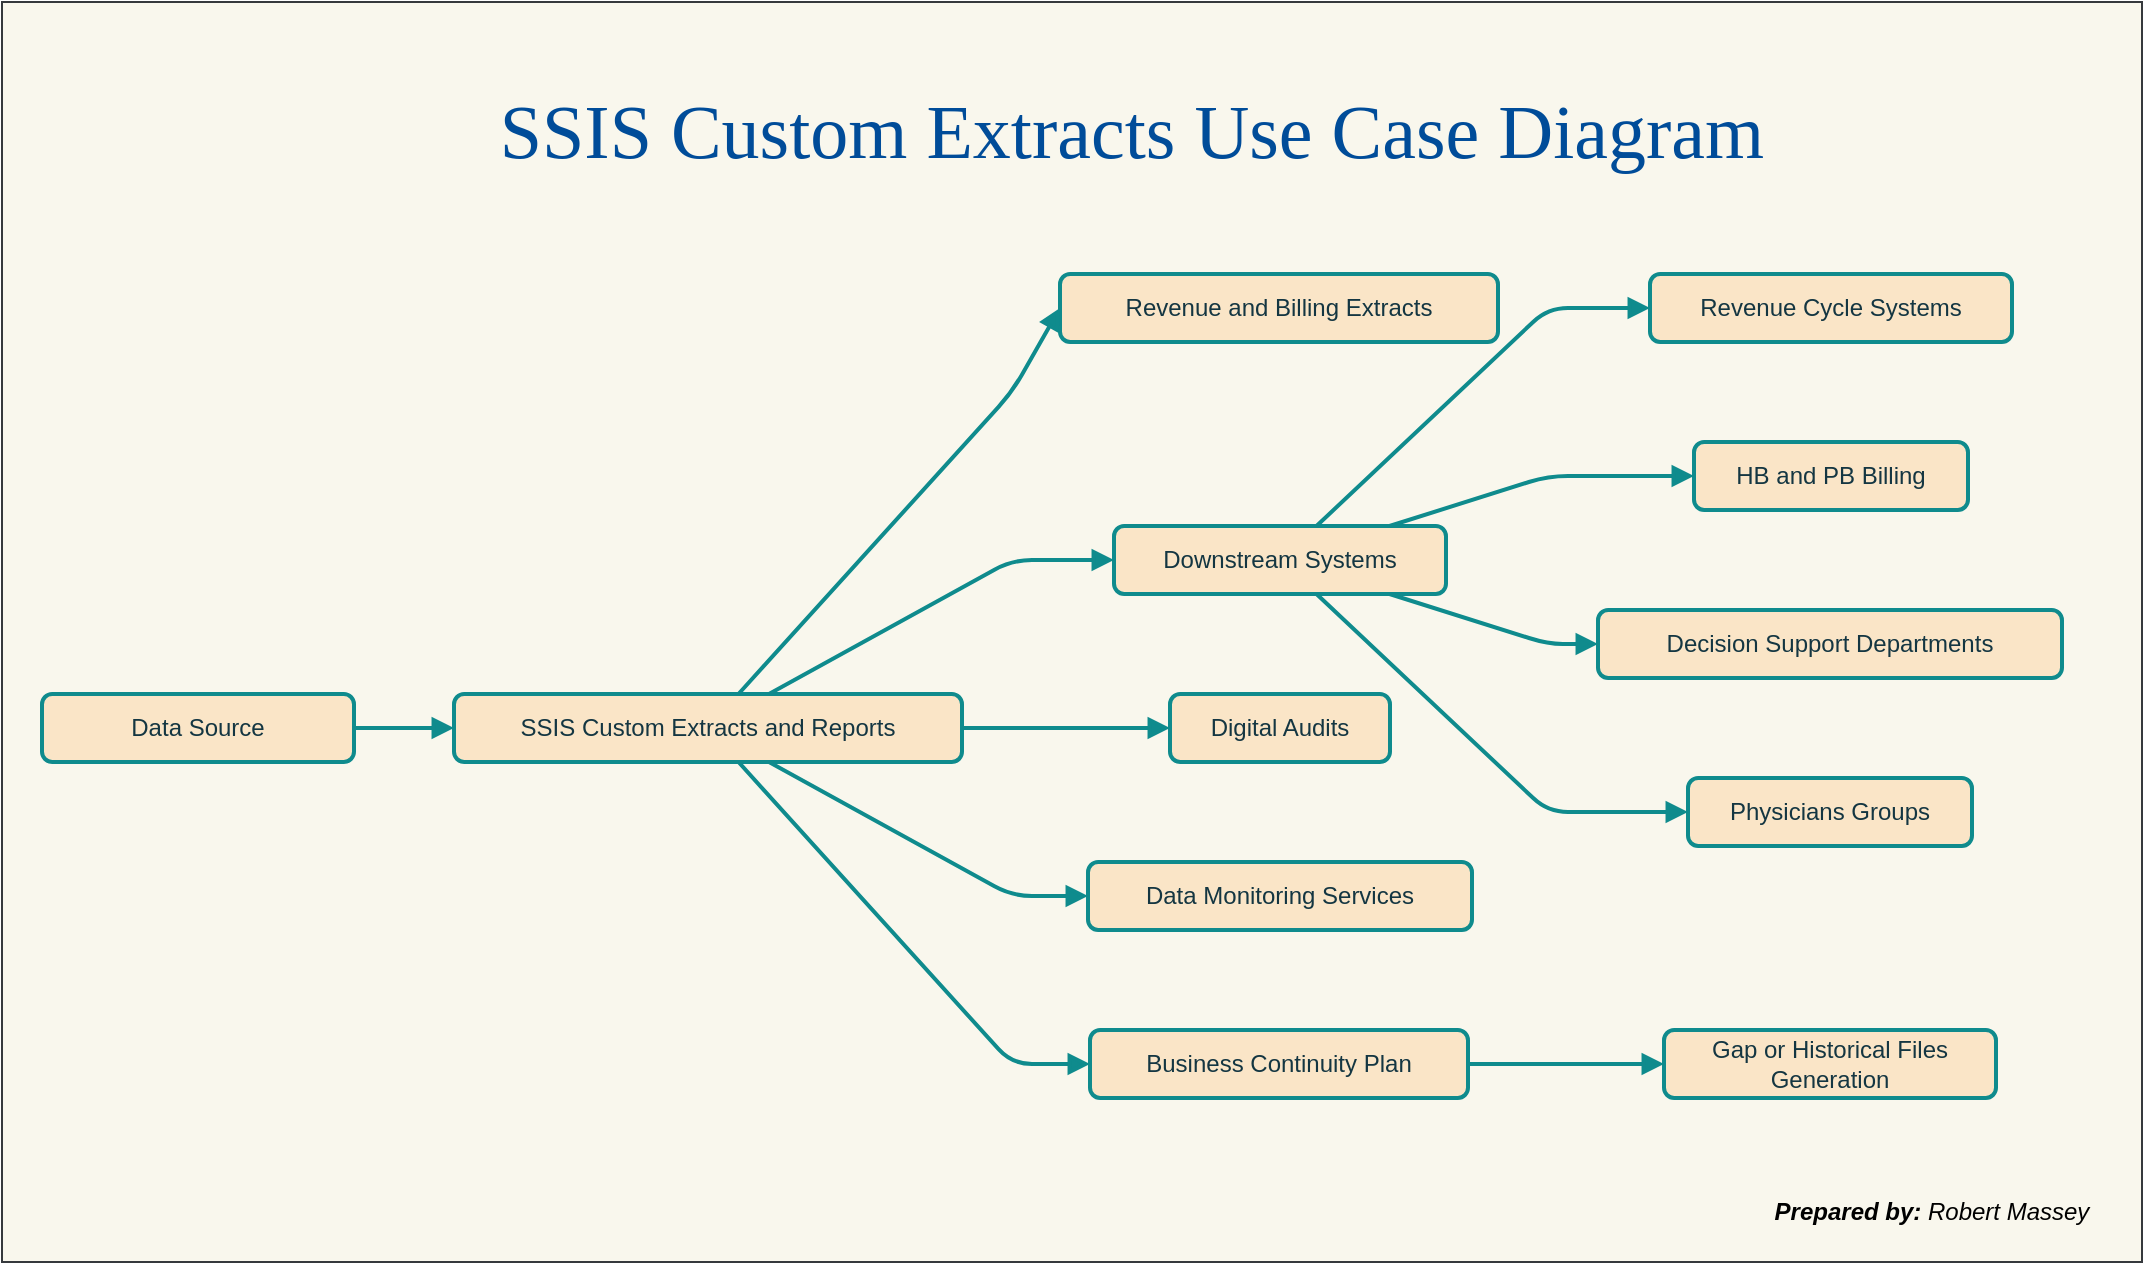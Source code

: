 <mxfile version="26.2.2" pages="4">
  <diagram id="rmM_7-kCvW58eeeLvDuW" name="SSIS Custom Extracts Use Case Diagram">
    <mxGraphModel dx="1702" dy="994" grid="1" gridSize="10" guides="1" tooltips="1" connect="1" arrows="1" fold="1" page="1" pageScale="1" pageWidth="850" pageHeight="1100" math="0" shadow="0">
      <root>
        <mxCell id="0" />
        <mxCell id="1" parent="0" />
        <mxCell id="fGAYwqFws-FobUnu2mwF-1" value="" style="rounded=0;whiteSpace=wrap;html=1;fillColor=#f9f7ed;strokeColor=#36393d;" parent="1" vertex="1">
          <mxGeometry width="1070" height="630" as="geometry" />
        </mxCell>
        <mxCell id="0FZPl7Sn2_lLAExJlZPu-1" value="Data Source" style="whiteSpace=wrap;strokeWidth=2;rounded=1;strokeColor=#0F8B8D;align=center;verticalAlign=middle;fontFamily=Helvetica;fontSize=12;fontColor=#143642;labelBackgroundColor=none;fillColor=#FAE5C7;" parent="1" vertex="1">
          <mxGeometry x="20" y="346" width="156" height="34" as="geometry" />
        </mxCell>
        <mxCell id="0FZPl7Sn2_lLAExJlZPu-2" value="SSIS Custom Extracts and Reports" style="whiteSpace=wrap;strokeWidth=2;rounded=1;strokeColor=#0F8B8D;align=center;verticalAlign=middle;fontFamily=Helvetica;fontSize=12;fontColor=#143642;labelBackgroundColor=none;fillColor=#FAE5C7;" parent="1" vertex="1">
          <mxGeometry x="226" y="346" width="254" height="34" as="geometry" />
        </mxCell>
        <mxCell id="0FZPl7Sn2_lLAExJlZPu-3" value="Revenue and Billing Extracts" style="whiteSpace=wrap;strokeWidth=2;rounded=1;strokeColor=#0F8B8D;align=center;verticalAlign=middle;fontFamily=Helvetica;fontSize=12;fontColor=#143642;labelBackgroundColor=none;fillColor=#FAE5C7;" parent="1" vertex="1">
          <mxGeometry x="529" y="136" width="219" height="34" as="geometry" />
        </mxCell>
        <mxCell id="0FZPl7Sn2_lLAExJlZPu-4" value="Downstream Systems" style="whiteSpace=wrap;strokeWidth=2;rounded=1;strokeColor=#0F8B8D;align=center;verticalAlign=middle;fontFamily=Helvetica;fontSize=12;fontColor=#143642;labelBackgroundColor=none;fillColor=#FAE5C7;" parent="1" vertex="1">
          <mxGeometry x="556" y="262" width="166" height="34" as="geometry" />
        </mxCell>
        <mxCell id="0FZPl7Sn2_lLAExJlZPu-5" value="Digital Audits" style="whiteSpace=wrap;strokeWidth=2;rounded=1;strokeColor=#0F8B8D;align=center;verticalAlign=middle;fontFamily=Helvetica;fontSize=12;fontColor=#143642;labelBackgroundColor=none;fillColor=#FAE5C7;" parent="1" vertex="1">
          <mxGeometry x="584" y="346" width="110" height="34" as="geometry" />
        </mxCell>
        <mxCell id="0FZPl7Sn2_lLAExJlZPu-6" value="Data Monitoring Services" style="whiteSpace=wrap;strokeWidth=2;rounded=1;strokeColor=#0F8B8D;align=center;verticalAlign=middle;fontFamily=Helvetica;fontSize=12;fontColor=#143642;labelBackgroundColor=none;fillColor=#FAE5C7;" parent="1" vertex="1">
          <mxGeometry x="543" y="430" width="192" height="34" as="geometry" />
        </mxCell>
        <mxCell id="0FZPl7Sn2_lLAExJlZPu-7" value="Revenue Cycle Systems" style="whiteSpace=wrap;strokeWidth=2;rounded=1;strokeColor=#0F8B8D;align=center;verticalAlign=middle;fontFamily=Helvetica;fontSize=12;fontColor=#143642;labelBackgroundColor=none;fillColor=#FAE5C7;" parent="1" vertex="1">
          <mxGeometry x="824" y="136" width="181" height="34" as="geometry" />
        </mxCell>
        <mxCell id="0FZPl7Sn2_lLAExJlZPu-8" value="HB and PB Billing" style="whiteSpace=wrap;strokeWidth=2;rounded=1;strokeColor=#0F8B8D;align=center;verticalAlign=middle;fontFamily=Helvetica;fontSize=12;fontColor=#143642;labelBackgroundColor=none;fillColor=#FAE5C7;" parent="1" vertex="1">
          <mxGeometry x="846" y="220" width="137" height="34" as="geometry" />
        </mxCell>
        <mxCell id="0FZPl7Sn2_lLAExJlZPu-9" value="Decision Support Departments" style="whiteSpace=wrap;strokeWidth=2;rounded=1;strokeColor=#0F8B8D;align=center;verticalAlign=middle;fontFamily=Helvetica;fontSize=12;fontColor=#143642;labelBackgroundColor=none;fillColor=#FAE5C7;" parent="1" vertex="1">
          <mxGeometry x="798" y="304" width="232" height="34" as="geometry" />
        </mxCell>
        <mxCell id="0FZPl7Sn2_lLAExJlZPu-10" value="Physicians Groups" style="whiteSpace=wrap;strokeWidth=2;rounded=1;strokeColor=#0F8B8D;align=center;verticalAlign=middle;fontFamily=Helvetica;fontSize=12;fontColor=#143642;labelBackgroundColor=none;fillColor=#FAE5C7;" parent="1" vertex="1">
          <mxGeometry x="843" y="388" width="142" height="34" as="geometry" />
        </mxCell>
        <mxCell id="0FZPl7Sn2_lLAExJlZPu-11" value="Business Continuity Plan" style="whiteSpace=wrap;strokeWidth=2;rounded=1;strokeColor=#0F8B8D;align=center;verticalAlign=middle;fontFamily=Helvetica;fontSize=12;fontColor=#143642;labelBackgroundColor=none;fillColor=#FAE5C7;" parent="1" vertex="1">
          <mxGeometry x="544" y="514" width="189" height="34" as="geometry" />
        </mxCell>
        <mxCell id="0FZPl7Sn2_lLAExJlZPu-12" value="Gap or Historical Files Generation" style="whiteSpace=wrap;strokeWidth=2;rounded=1;strokeColor=#0F8B8D;align=center;verticalAlign=middle;fontFamily=Helvetica;fontSize=12;fontColor=#143642;labelBackgroundColor=none;fillColor=#FAE5C7;" parent="1" vertex="1">
          <mxGeometry x="831" y="514" width="166" height="34" as="geometry" />
        </mxCell>
        <mxCell id="0FZPl7Sn2_lLAExJlZPu-13" value="" style="startArrow=none;endArrow=block;exitX=1;exitY=0.5;entryX=0;entryY=0.5;rounded=1;strokeColor=#0F8B8D;strokeWidth=2;align=center;verticalAlign=middle;fontFamily=Helvetica;fontSize=12;fontColor=#143642;labelBackgroundColor=none;fillColor=#FAE5C7;" parent="1" source="0FZPl7Sn2_lLAExJlZPu-1" target="0FZPl7Sn2_lLAExJlZPu-2" edge="1">
          <mxGeometry relative="1" as="geometry">
            <Array as="points" />
          </mxGeometry>
        </mxCell>
        <mxCell id="0FZPl7Sn2_lLAExJlZPu-14" value="" style="startArrow=none;endArrow=block;exitX=0.56;exitY=0;entryX=0;entryY=0.5;rounded=1;strokeColor=#0F8B8D;strokeWidth=2;align=center;verticalAlign=middle;fontFamily=Helvetica;fontSize=12;fontColor=#143642;labelBackgroundColor=none;fillColor=#FAE5C7;" parent="1" source="0FZPl7Sn2_lLAExJlZPu-2" target="0FZPl7Sn2_lLAExJlZPu-3" edge="1">
          <mxGeometry relative="1" as="geometry">
            <Array as="points">
              <mxPoint x="505" y="195" />
            </Array>
          </mxGeometry>
        </mxCell>
        <mxCell id="0FZPl7Sn2_lLAExJlZPu-15" value="" style="startArrow=none;endArrow=block;exitX=0.62;exitY=0;entryX=0;entryY=0.5;rounded=1;strokeColor=#0F8B8D;strokeWidth=2;align=center;verticalAlign=middle;fontFamily=Helvetica;fontSize=12;fontColor=#143642;labelBackgroundColor=none;fillColor=#FAE5C7;" parent="1" source="0FZPl7Sn2_lLAExJlZPu-2" target="0FZPl7Sn2_lLAExJlZPu-4" edge="1">
          <mxGeometry relative="1" as="geometry">
            <Array as="points">
              <mxPoint x="505" y="279" />
            </Array>
          </mxGeometry>
        </mxCell>
        <mxCell id="0FZPl7Sn2_lLAExJlZPu-16" value="" style="startArrow=none;endArrow=block;exitX=1;exitY=0.5;entryX=0;entryY=0.5;rounded=1;strokeColor=#0F8B8D;strokeWidth=2;align=center;verticalAlign=middle;fontFamily=Helvetica;fontSize=12;fontColor=#143642;labelBackgroundColor=none;fillColor=#FAE5C7;" parent="1" source="0FZPl7Sn2_lLAExJlZPu-2" target="0FZPl7Sn2_lLAExJlZPu-5" edge="1">
          <mxGeometry relative="1" as="geometry">
            <Array as="points" />
          </mxGeometry>
        </mxCell>
        <mxCell id="0FZPl7Sn2_lLAExJlZPu-17" value="" style="startArrow=none;endArrow=block;exitX=0.62;exitY=1;entryX=0;entryY=0.5;rounded=1;strokeColor=#0F8B8D;strokeWidth=2;align=center;verticalAlign=middle;fontFamily=Helvetica;fontSize=12;fontColor=#143642;labelBackgroundColor=none;fillColor=#FAE5C7;" parent="1" source="0FZPl7Sn2_lLAExJlZPu-2" target="0FZPl7Sn2_lLAExJlZPu-6" edge="1">
          <mxGeometry relative="1" as="geometry">
            <Array as="points">
              <mxPoint x="505" y="447" />
            </Array>
          </mxGeometry>
        </mxCell>
        <mxCell id="0FZPl7Sn2_lLAExJlZPu-18" value="" style="startArrow=none;endArrow=block;exitX=0.61;exitY=0;entryX=0;entryY=0.5;rounded=1;strokeColor=#0F8B8D;strokeWidth=2;align=center;verticalAlign=middle;fontFamily=Helvetica;fontSize=12;fontColor=#143642;labelBackgroundColor=none;fillColor=#FAE5C7;" parent="1" source="0FZPl7Sn2_lLAExJlZPu-4" target="0FZPl7Sn2_lLAExJlZPu-7" edge="1">
          <mxGeometry relative="1" as="geometry">
            <Array as="points">
              <mxPoint x="773" y="153" />
            </Array>
          </mxGeometry>
        </mxCell>
        <mxCell id="0FZPl7Sn2_lLAExJlZPu-19" value="" style="startArrow=none;endArrow=block;exitX=0.83;exitY=0;entryX=0;entryY=0.5;rounded=1;strokeColor=#0F8B8D;strokeWidth=2;align=center;verticalAlign=middle;fontFamily=Helvetica;fontSize=12;fontColor=#143642;labelBackgroundColor=none;fillColor=#FAE5C7;" parent="1" source="0FZPl7Sn2_lLAExJlZPu-4" target="0FZPl7Sn2_lLAExJlZPu-8" edge="1">
          <mxGeometry relative="1" as="geometry">
            <Array as="points">
              <mxPoint x="773" y="237" />
            </Array>
          </mxGeometry>
        </mxCell>
        <mxCell id="0FZPl7Sn2_lLAExJlZPu-20" value="" style="startArrow=none;endArrow=block;exitX=0.83;exitY=1;entryX=0;entryY=0.5;rounded=1;strokeColor=#0F8B8D;strokeWidth=2;align=center;verticalAlign=middle;fontFamily=Helvetica;fontSize=12;fontColor=#143642;labelBackgroundColor=none;fillColor=#FAE5C7;" parent="1" source="0FZPl7Sn2_lLAExJlZPu-4" target="0FZPl7Sn2_lLAExJlZPu-9" edge="1">
          <mxGeometry relative="1" as="geometry">
            <Array as="points">
              <mxPoint x="773" y="321" />
            </Array>
          </mxGeometry>
        </mxCell>
        <mxCell id="0FZPl7Sn2_lLAExJlZPu-21" value="" style="startArrow=none;endArrow=block;exitX=0.61;exitY=1;entryX=0;entryY=0.5;rounded=1;strokeColor=#0F8B8D;strokeWidth=2;align=center;verticalAlign=middle;fontFamily=Helvetica;fontSize=12;fontColor=#143642;labelBackgroundColor=none;fillColor=#FAE5C7;" parent="1" source="0FZPl7Sn2_lLAExJlZPu-4" target="0FZPl7Sn2_lLAExJlZPu-10" edge="1">
          <mxGeometry relative="1" as="geometry">
            <Array as="points">
              <mxPoint x="773" y="405" />
            </Array>
          </mxGeometry>
        </mxCell>
        <mxCell id="0FZPl7Sn2_lLAExJlZPu-22" value="" style="startArrow=none;endArrow=block;exitX=0.56;exitY=1;entryX=0;entryY=0.5;rounded=1;strokeColor=#0F8B8D;strokeWidth=2;align=center;verticalAlign=middle;fontFamily=Helvetica;fontSize=12;fontColor=#143642;labelBackgroundColor=none;fillColor=#FAE5C7;" parent="1" source="0FZPl7Sn2_lLAExJlZPu-2" target="0FZPl7Sn2_lLAExJlZPu-11" edge="1">
          <mxGeometry relative="1" as="geometry">
            <Array as="points">
              <mxPoint x="505" y="531" />
            </Array>
          </mxGeometry>
        </mxCell>
        <mxCell id="0FZPl7Sn2_lLAExJlZPu-23" value="" style="startArrow=none;endArrow=block;exitX=1;exitY=0.5;entryX=0;entryY=0.5;rounded=1;strokeColor=#0F8B8D;strokeWidth=2;align=center;verticalAlign=middle;fontFamily=Helvetica;fontSize=12;fontColor=#143642;labelBackgroundColor=none;fillColor=#FAE5C7;" parent="1" source="0FZPl7Sn2_lLAExJlZPu-11" target="0FZPl7Sn2_lLAExJlZPu-12" edge="1">
          <mxGeometry relative="1" as="geometry">
            <Array as="points" />
          </mxGeometry>
        </mxCell>
        <mxCell id="X1sDM_KVX7rEA4ua4qzi-1" value="SSIS Custom Extracts Use Case Diagram" style="text;html=1;align=center;verticalAlign=middle;whiteSpace=wrap;rounded=0;fontFamily=Georgia;fontSize=38;fontColor=#004C99;labelBackgroundColor=none;" parent="1" vertex="1">
          <mxGeometry x="145" y="50" width="840" height="30" as="geometry" />
        </mxCell>
        <mxCell id="DS4IG9JWw6uRz_suEej5-1" value="&lt;b&gt;Prepared by:&lt;/b&gt; Robert Massey" style="text;html=1;align=center;verticalAlign=middle;whiteSpace=wrap;rounded=0;fontStyle=2" parent="1" vertex="1">
          <mxGeometry x="880" y="590" width="170" height="30" as="geometry" />
        </mxCell>
      </root>
    </mxGraphModel>
  </diagram>
  <diagram name="SSIS Operational Run Diagram" id="hyzTPAw7ZKtUufmRBJPP">
    <mxGraphModel dx="1702" dy="994" grid="1" gridSize="10" guides="1" tooltips="1" connect="1" arrows="1" fold="1" page="1" pageScale="1" pageWidth="850" pageHeight="1100" math="0" shadow="0">
      <root>
        <mxCell id="0" />
        <mxCell id="1" parent="0" />
        <mxCell id="HOsnLppWNfxrjggBeDTw-21" value="" style="group;fontStyle=1" parent="1" vertex="1" connectable="0">
          <mxGeometry width="1480" height="860" as="geometry" />
        </mxCell>
        <mxCell id="GE1W2WlBaelP5YFsYjLM-22" value="" style="rounded=0;whiteSpace=wrap;html=1;fillColor=#f9f7ed;strokeColor=#36393d;" parent="HOsnLppWNfxrjggBeDTw-21" vertex="1">
          <mxGeometry width="1480" height="860" as="geometry" />
        </mxCell>
        <mxCell id="iWo_H_UFLNzc0XXoRR0G-34" style="edgeStyle=orthogonalEdgeStyle;rounded=0;orthogonalLoop=1;jettySize=auto;html=1;startArrow=classicThin;startFill=1;labelBackgroundColor=none;strokeColor=#A8201A;fontColor=default;" parent="HOsnLppWNfxrjggBeDTw-21" source="2" target="iWo_H_UFLNzc0XXoRR0G-21" edge="1">
          <mxGeometry relative="1" as="geometry" />
        </mxCell>
        <mxCell id="2" value="EPIC Cogito Clarity/Caboodle DB" style="rounded=1;whiteSpace=wrap;html=1;labelBackgroundColor=none;fillColor=#FAE5C7;strokeColor=#0F8B8D;fontColor=#143642;fontStyle=1" parent="HOsnLppWNfxrjggBeDTw-21" vertex="1">
          <mxGeometry x="100" y="137" width="200" height="60" as="geometry" />
        </mxCell>
        <mxCell id="4" value="SSIS Data Source Extraction Process" style="rounded=1;whiteSpace=wrap;html=1;labelBackgroundColor=none;fillColor=#FAE5C7;strokeColor=#0F8B8D;fontColor=#143642;fontStyle=1" parent="HOsnLppWNfxrjggBeDTw-21" vertex="1">
          <mxGeometry x="350" y="137" width="200" height="60" as="geometry" />
        </mxCell>
        <mxCell id="iWo_H_UFLNzc0XXoRR0G-52" style="edgeStyle=orthogonalEdgeStyle;rounded=0;orthogonalLoop=1;jettySize=auto;html=1;entryX=0.5;entryY=0;entryDx=0;entryDy=0;strokeColor=#A8201A;fontColor=#143642;fillColor=#FAE5C7;" parent="HOsnLppWNfxrjggBeDTw-21" source="7" target="iWo_H_UFLNzc0XXoRR0G-51" edge="1">
          <mxGeometry relative="1" as="geometry" />
        </mxCell>
        <mxCell id="7" value="SSIS Transformation Process" style="rounded=1;whiteSpace=wrap;html=1;labelBackgroundColor=none;fillColor=#FAE5C7;strokeColor=#0F8B8D;fontColor=#143642;fontStyle=1" parent="HOsnLppWNfxrjggBeDTw-21" vertex="1">
          <mxGeometry x="600" y="137" width="240" height="60" as="geometry" />
        </mxCell>
        <mxCell id="11" value="SSIS Data Destination Process" style="rounded=1;whiteSpace=wrap;html=1;labelBackgroundColor=none;fillColor=#FAE5C7;strokeColor=#0F8B8D;fontColor=#143642;fontStyle=1" parent="HOsnLppWNfxrjggBeDTw-21" vertex="1">
          <mxGeometry x="900" y="137" width="200" height="60" as="geometry" />
        </mxCell>
        <mxCell id="iWo_H_UFLNzc0XXoRR0G-73" style="edgeStyle=orthogonalEdgeStyle;rounded=0;orthogonalLoop=1;jettySize=auto;html=1;strokeColor=#A8201A;fontColor=#143642;fillColor=#FAE5C7;" parent="HOsnLppWNfxrjggBeDTw-21" source="15" target="iWo_H_UFLNzc0XXoRR0G-71" edge="1">
          <mxGeometry relative="1" as="geometry" />
        </mxCell>
        <mxCell id="15" value="SSIS Scheduling (SQL Server Agent)" style="rounded=1;whiteSpace=wrap;html=1;labelBackgroundColor=none;fillColor=#FAE5C7;strokeColor=#0F8B8D;fontColor=#143642;fontStyle=1" parent="HOsnLppWNfxrjggBeDTw-21" vertex="1">
          <mxGeometry x="1150" y="137" width="240" height="60" as="geometry" />
        </mxCell>
        <mxCell id="18" style="edgeStyle=elbowEdgeStyle;rounded=1;orthogonal=0;jettySize=auto;html=1;labelBackgroundColor=none;strokeColor=#A8201A;fontColor=default;" parent="HOsnLppWNfxrjggBeDTw-21" source="2" target="4" edge="1">
          <mxGeometry relative="1" as="geometry" />
        </mxCell>
        <mxCell id="19" style="edgeStyle=elbowEdgeStyle;rounded=1;orthogonal=0;jettySize=auto;html=1;labelBackgroundColor=none;strokeColor=#A8201A;fontColor=default;" parent="HOsnLppWNfxrjggBeDTw-21" source="4" target="7" edge="1">
          <mxGeometry relative="1" as="geometry" />
        </mxCell>
        <mxCell id="20" style="edgeStyle=elbowEdgeStyle;rounded=1;orthogonal=0;jettySize=auto;html=1;labelBackgroundColor=none;strokeColor=#A8201A;fontColor=default;" parent="HOsnLppWNfxrjggBeDTw-21" source="7" target="11" edge="1">
          <mxGeometry relative="1" as="geometry" />
        </mxCell>
        <mxCell id="21" style="edgeStyle=elbowEdgeStyle;rounded=1;orthogonal=0;jettySize=auto;html=1;labelBackgroundColor=none;strokeColor=#A8201A;fontColor=default;" parent="HOsnLppWNfxrjggBeDTw-21" source="11" target="15" edge="1">
          <mxGeometry relative="1" as="geometry" />
        </mxCell>
        <mxCell id="iWo_H_UFLNzc0XXoRR0G-21" value="CUST_SCHEMA SSIS SP" style="shape=table;startSize=30;container=1;collapsible=1;childLayout=tableLayout;fixedRows=1;rowLines=0;fontStyle=1;align=center;resizeLast=1;html=1;labelBackgroundColor=none;fillColor=#FAE5C7;strokeColor=#0F8B8D;fontColor=#143642;" parent="HOsnLppWNfxrjggBeDTw-21" vertex="1">
          <mxGeometry x="110" y="267" width="180" height="150" as="geometry" />
        </mxCell>
        <mxCell id="iWo_H_UFLNzc0XXoRR0G-22" value="" style="shape=tableRow;horizontal=0;startSize=0;swimlaneHead=0;swimlaneBody=0;fillColor=none;collapsible=0;dropTarget=0;points=[[0,0.5],[1,0.5]];portConstraint=eastwest;top=0;left=0;right=0;bottom=1;labelBackgroundColor=none;strokeColor=#0F8B8D;fontColor=#143642;" parent="iWo_H_UFLNzc0XXoRR0G-21" vertex="1">
          <mxGeometry y="30" width="180" height="30" as="geometry" />
        </mxCell>
        <mxCell id="iWo_H_UFLNzc0XXoRR0G-23" value="PK" style="shape=partialRectangle;connectable=0;fillColor=none;top=0;left=0;bottom=0;right=0;fontStyle=1;overflow=hidden;whiteSpace=wrap;html=1;labelBackgroundColor=none;strokeColor=#0F8B8D;fontColor=#143642;" parent="iWo_H_UFLNzc0XXoRR0G-22" vertex="1">
          <mxGeometry width="30" height="30" as="geometry">
            <mxRectangle width="30" height="30" as="alternateBounds" />
          </mxGeometry>
        </mxCell>
        <mxCell id="iWo_H_UFLNzc0XXoRR0G-24" value="UniqueID" style="shape=partialRectangle;connectable=0;fillColor=none;top=0;left=0;bottom=0;right=0;align=left;spacingLeft=6;fontStyle=5;overflow=hidden;whiteSpace=wrap;html=1;labelBackgroundColor=none;strokeColor=#0F8B8D;fontColor=#143642;" parent="iWo_H_UFLNzc0XXoRR0G-22" vertex="1">
          <mxGeometry x="30" width="150" height="30" as="geometry">
            <mxRectangle width="150" height="30" as="alternateBounds" />
          </mxGeometry>
        </mxCell>
        <mxCell id="iWo_H_UFLNzc0XXoRR0G-25" value="" style="shape=tableRow;horizontal=0;startSize=0;swimlaneHead=0;swimlaneBody=0;fillColor=none;collapsible=0;dropTarget=0;points=[[0,0.5],[1,0.5]];portConstraint=eastwest;top=0;left=0;right=0;bottom=0;labelBackgroundColor=none;strokeColor=#0F8B8D;fontColor=#143642;" parent="iWo_H_UFLNzc0XXoRR0G-21" vertex="1">
          <mxGeometry y="60" width="180" height="30" as="geometry" />
        </mxCell>
        <mxCell id="iWo_H_UFLNzc0XXoRR0G-26" value="" style="shape=partialRectangle;connectable=0;fillColor=none;top=0;left=0;bottom=0;right=0;editable=1;overflow=hidden;whiteSpace=wrap;html=1;labelBackgroundColor=none;strokeColor=#0F8B8D;fontColor=#143642;" parent="iWo_H_UFLNzc0XXoRR0G-25" vertex="1">
          <mxGeometry width="30" height="30" as="geometry">
            <mxRectangle width="30" height="30" as="alternateBounds" />
          </mxGeometry>
        </mxCell>
        <mxCell id="iWo_H_UFLNzc0XXoRR0G-27" value="Row 1" style="shape=partialRectangle;connectable=0;fillColor=none;top=0;left=0;bottom=0;right=0;align=left;spacingLeft=6;overflow=hidden;whiteSpace=wrap;html=1;labelBackgroundColor=none;strokeColor=#0F8B8D;fontColor=#143642;" parent="iWo_H_UFLNzc0XXoRR0G-25" vertex="1">
          <mxGeometry x="30" width="150" height="30" as="geometry">
            <mxRectangle width="150" height="30" as="alternateBounds" />
          </mxGeometry>
        </mxCell>
        <mxCell id="iWo_H_UFLNzc0XXoRR0G-28" value="" style="shape=tableRow;horizontal=0;startSize=0;swimlaneHead=0;swimlaneBody=0;fillColor=none;collapsible=0;dropTarget=0;points=[[0,0.5],[1,0.5]];portConstraint=eastwest;top=0;left=0;right=0;bottom=0;labelBackgroundColor=none;strokeColor=#0F8B8D;fontColor=#143642;" parent="iWo_H_UFLNzc0XXoRR0G-21" vertex="1">
          <mxGeometry y="90" width="180" height="30" as="geometry" />
        </mxCell>
        <mxCell id="iWo_H_UFLNzc0XXoRR0G-29" value="" style="shape=partialRectangle;connectable=0;fillColor=none;top=0;left=0;bottom=0;right=0;editable=1;overflow=hidden;whiteSpace=wrap;html=1;labelBackgroundColor=none;strokeColor=#0F8B8D;fontColor=#143642;" parent="iWo_H_UFLNzc0XXoRR0G-28" vertex="1">
          <mxGeometry width="30" height="30" as="geometry">
            <mxRectangle width="30" height="30" as="alternateBounds" />
          </mxGeometry>
        </mxCell>
        <mxCell id="iWo_H_UFLNzc0XXoRR0G-30" value="Row 2" style="shape=partialRectangle;connectable=0;fillColor=none;top=0;left=0;bottom=0;right=0;align=left;spacingLeft=6;overflow=hidden;whiteSpace=wrap;html=1;labelBackgroundColor=none;strokeColor=#0F8B8D;fontColor=#143642;" parent="iWo_H_UFLNzc0XXoRR0G-28" vertex="1">
          <mxGeometry x="30" width="150" height="30" as="geometry">
            <mxRectangle width="150" height="30" as="alternateBounds" />
          </mxGeometry>
        </mxCell>
        <mxCell id="iWo_H_UFLNzc0XXoRR0G-31" value="" style="shape=tableRow;horizontal=0;startSize=0;swimlaneHead=0;swimlaneBody=0;fillColor=none;collapsible=0;dropTarget=0;points=[[0,0.5],[1,0.5]];portConstraint=eastwest;top=0;left=0;right=0;bottom=0;labelBackgroundColor=none;strokeColor=#0F8B8D;fontColor=#143642;" parent="iWo_H_UFLNzc0XXoRR0G-21" vertex="1">
          <mxGeometry y="120" width="180" height="30" as="geometry" />
        </mxCell>
        <mxCell id="iWo_H_UFLNzc0XXoRR0G-32" value="" style="shape=partialRectangle;connectable=0;fillColor=none;top=0;left=0;bottom=0;right=0;editable=1;overflow=hidden;whiteSpace=wrap;html=1;labelBackgroundColor=none;strokeColor=#0F8B8D;fontColor=#143642;" parent="iWo_H_UFLNzc0XXoRR0G-31" vertex="1">
          <mxGeometry width="30" height="30" as="geometry">
            <mxRectangle width="30" height="30" as="alternateBounds" />
          </mxGeometry>
        </mxCell>
        <mxCell id="iWo_H_UFLNzc0XXoRR0G-33" value="Row 3" style="shape=partialRectangle;connectable=0;fillColor=none;top=0;left=0;bottom=0;right=0;align=left;spacingLeft=6;overflow=hidden;whiteSpace=wrap;html=1;labelBackgroundColor=none;strokeColor=#0F8B8D;fontColor=#143642;" parent="iWo_H_UFLNzc0XXoRR0G-31" vertex="1">
          <mxGeometry x="30" width="150" height="30" as="geometry">
            <mxRectangle width="150" height="30" as="alternateBounds" />
          </mxGeometry>
        </mxCell>
        <mxCell id="iWo_H_UFLNzc0XXoRR0G-35" value="CUST_SCHEMA SSIS SP" style="shape=table;startSize=30;container=1;collapsible=1;childLayout=tableLayout;fixedRows=1;rowLines=0;fontStyle=1;align=center;resizeLast=1;html=1;labelBackgroundColor=none;fillColor=#FAE5C7;strokeColor=#0F8B8D;fontColor=#143642;" parent="HOsnLppWNfxrjggBeDTw-21" vertex="1">
          <mxGeometry x="360" y="450" width="180" height="150" as="geometry" />
        </mxCell>
        <mxCell id="iWo_H_UFLNzc0XXoRR0G-36" value="" style="shape=tableRow;horizontal=0;startSize=0;swimlaneHead=0;swimlaneBody=0;fillColor=none;collapsible=0;dropTarget=0;points=[[0,0.5],[1,0.5]];portConstraint=eastwest;top=0;left=0;right=0;bottom=1;labelBackgroundColor=none;strokeColor=#0F8B8D;fontColor=#143642;" parent="iWo_H_UFLNzc0XXoRR0G-35" vertex="1">
          <mxGeometry y="30" width="180" height="30" as="geometry" />
        </mxCell>
        <mxCell id="iWo_H_UFLNzc0XXoRR0G-37" value="PK" style="shape=partialRectangle;connectable=0;fillColor=none;top=0;left=0;bottom=0;right=0;fontStyle=1;overflow=hidden;whiteSpace=wrap;html=1;labelBackgroundColor=none;strokeColor=#0F8B8D;fontColor=#143642;" parent="iWo_H_UFLNzc0XXoRR0G-36" vertex="1">
          <mxGeometry width="30" height="30" as="geometry">
            <mxRectangle width="30" height="30" as="alternateBounds" />
          </mxGeometry>
        </mxCell>
        <mxCell id="iWo_H_UFLNzc0XXoRR0G-38" value="UniqueID" style="shape=partialRectangle;connectable=0;fillColor=none;top=0;left=0;bottom=0;right=0;align=left;spacingLeft=6;fontStyle=5;overflow=hidden;whiteSpace=wrap;html=1;labelBackgroundColor=none;strokeColor=#0F8B8D;fontColor=#143642;" parent="iWo_H_UFLNzc0XXoRR0G-36" vertex="1">
          <mxGeometry x="30" width="150" height="30" as="geometry">
            <mxRectangle width="150" height="30" as="alternateBounds" />
          </mxGeometry>
        </mxCell>
        <mxCell id="iWo_H_UFLNzc0XXoRR0G-39" value="" style="shape=tableRow;horizontal=0;startSize=0;swimlaneHead=0;swimlaneBody=0;fillColor=none;collapsible=0;dropTarget=0;points=[[0,0.5],[1,0.5]];portConstraint=eastwest;top=0;left=0;right=0;bottom=0;labelBackgroundColor=none;strokeColor=#0F8B8D;fontColor=#143642;" parent="iWo_H_UFLNzc0XXoRR0G-35" vertex="1">
          <mxGeometry y="60" width="180" height="30" as="geometry" />
        </mxCell>
        <mxCell id="iWo_H_UFLNzc0XXoRR0G-40" value="" style="shape=partialRectangle;connectable=0;fillColor=none;top=0;left=0;bottom=0;right=0;editable=1;overflow=hidden;whiteSpace=wrap;html=1;labelBackgroundColor=none;strokeColor=#0F8B8D;fontColor=#143642;" parent="iWo_H_UFLNzc0XXoRR0G-39" vertex="1">
          <mxGeometry width="30" height="30" as="geometry">
            <mxRectangle width="30" height="30" as="alternateBounds" />
          </mxGeometry>
        </mxCell>
        <mxCell id="iWo_H_UFLNzc0XXoRR0G-41" value="Row 1" style="shape=partialRectangle;connectable=0;fillColor=none;top=0;left=0;bottom=0;right=0;align=left;spacingLeft=6;overflow=hidden;whiteSpace=wrap;html=1;labelBackgroundColor=none;strokeColor=#0F8B8D;fontColor=#143642;" parent="iWo_H_UFLNzc0XXoRR0G-39" vertex="1">
          <mxGeometry x="30" width="150" height="30" as="geometry">
            <mxRectangle width="150" height="30" as="alternateBounds" />
          </mxGeometry>
        </mxCell>
        <mxCell id="iWo_H_UFLNzc0XXoRR0G-42" value="" style="shape=tableRow;horizontal=0;startSize=0;swimlaneHead=0;swimlaneBody=0;fillColor=none;collapsible=0;dropTarget=0;points=[[0,0.5],[1,0.5]];portConstraint=eastwest;top=0;left=0;right=0;bottom=0;labelBackgroundColor=none;strokeColor=#0F8B8D;fontColor=#143642;" parent="iWo_H_UFLNzc0XXoRR0G-35" vertex="1">
          <mxGeometry y="90" width="180" height="30" as="geometry" />
        </mxCell>
        <mxCell id="iWo_H_UFLNzc0XXoRR0G-43" value="" style="shape=partialRectangle;connectable=0;fillColor=none;top=0;left=0;bottom=0;right=0;editable=1;overflow=hidden;whiteSpace=wrap;html=1;labelBackgroundColor=none;strokeColor=#0F8B8D;fontColor=#143642;" parent="iWo_H_UFLNzc0XXoRR0G-42" vertex="1">
          <mxGeometry width="30" height="30" as="geometry">
            <mxRectangle width="30" height="30" as="alternateBounds" />
          </mxGeometry>
        </mxCell>
        <mxCell id="iWo_H_UFLNzc0XXoRR0G-44" value="Row 2" style="shape=partialRectangle;connectable=0;fillColor=none;top=0;left=0;bottom=0;right=0;align=left;spacingLeft=6;overflow=hidden;whiteSpace=wrap;html=1;labelBackgroundColor=none;strokeColor=#0F8B8D;fontColor=#143642;" parent="iWo_H_UFLNzc0XXoRR0G-42" vertex="1">
          <mxGeometry x="30" width="150" height="30" as="geometry">
            <mxRectangle width="150" height="30" as="alternateBounds" />
          </mxGeometry>
        </mxCell>
        <mxCell id="iWo_H_UFLNzc0XXoRR0G-45" value="" style="shape=tableRow;horizontal=0;startSize=0;swimlaneHead=0;swimlaneBody=0;fillColor=none;collapsible=0;dropTarget=0;points=[[0,0.5],[1,0.5]];portConstraint=eastwest;top=0;left=0;right=0;bottom=0;labelBackgroundColor=none;strokeColor=#0F8B8D;fontColor=#143642;" parent="iWo_H_UFLNzc0XXoRR0G-35" vertex="1">
          <mxGeometry y="120" width="180" height="30" as="geometry" />
        </mxCell>
        <mxCell id="iWo_H_UFLNzc0XXoRR0G-46" value="" style="shape=partialRectangle;connectable=0;fillColor=none;top=0;left=0;bottom=0;right=0;editable=1;overflow=hidden;whiteSpace=wrap;html=1;labelBackgroundColor=none;strokeColor=#0F8B8D;fontColor=#143642;" parent="iWo_H_UFLNzc0XXoRR0G-45" vertex="1">
          <mxGeometry width="30" height="30" as="geometry">
            <mxRectangle width="30" height="30" as="alternateBounds" />
          </mxGeometry>
        </mxCell>
        <mxCell id="iWo_H_UFLNzc0XXoRR0G-47" value="Row 3" style="shape=partialRectangle;connectable=0;fillColor=none;top=0;left=0;bottom=0;right=0;align=left;spacingLeft=6;overflow=hidden;whiteSpace=wrap;html=1;labelBackgroundColor=none;strokeColor=#0F8B8D;fontColor=#143642;" parent="iWo_H_UFLNzc0XXoRR0G-45" vertex="1">
          <mxGeometry x="30" width="150" height="30" as="geometry">
            <mxRectangle width="150" height="30" as="alternateBounds" />
          </mxGeometry>
        </mxCell>
        <mxCell id="iWo_H_UFLNzc0XXoRR0G-50" style="edgeStyle=orthogonalEdgeStyle;rounded=0;orthogonalLoop=1;jettySize=auto;html=1;entryX=0.5;entryY=0;entryDx=0;entryDy=0;strokeColor=#A8201A;fontColor=#143642;fillColor=#FAE5C7;startArrow=classicThin;startFill=1;" parent="HOsnLppWNfxrjggBeDTw-21" source="iWo_H_UFLNzc0XXoRR0G-48" target="iWo_H_UFLNzc0XXoRR0G-35" edge="1">
          <mxGeometry relative="1" as="geometry" />
        </mxCell>
        <mxCell id="iWo_H_UFLNzc0XXoRR0G-48" value="&lt;span style=&quot;color: rgb(20, 54, 66); text-wrap: wrap;&quot;&gt;ODBC/OLE Clarity/Caboodle DB Connection&lt;/span&gt;" style="image;aspect=fixed;perimeter=ellipsePerimeter;html=1;align=center;shadow=0;dashed=0;fontColor=default;labelBackgroundColor=none;fontSize=15;spacingTop=0;image=img/lib/ibm/data/data_sources.svg;strokeColor=#0F8B8D;fillColor=none;verticalAlign=top;spacingRight=0;fontFamily=Helvetica;fontStyle=0;labelBorderColor=none;resizable=0;gradientColor=none;" parent="HOsnLppWNfxrjggBeDTw-21" vertex="1">
          <mxGeometry x="410" y="267" width="80" height="80" as="geometry" />
        </mxCell>
        <mxCell id="iWo_H_UFLNzc0XXoRR0G-49" style="edgeStyle=orthogonalEdgeStyle;rounded=0;orthogonalLoop=1;jettySize=auto;html=1;startArrow=classicThin;startFill=1;labelBackgroundColor=none;strokeColor=#A8201A;fontColor=default;exitX=0.5;exitY=1;exitDx=0;exitDy=0;entryX=0.5;entryY=0;entryDx=0;entryDy=0;" parent="HOsnLppWNfxrjggBeDTw-21" source="4" target="iWo_H_UFLNzc0XXoRR0G-48" edge="1">
          <mxGeometry relative="1" as="geometry">
            <mxPoint x="449.5" y="207" as="sourcePoint" />
            <mxPoint x="450" y="247" as="targetPoint" />
          </mxGeometry>
        </mxCell>
        <mxCell id="iWo_H_UFLNzc0XXoRR0G-58" style="edgeStyle=orthogonalEdgeStyle;rounded=0;orthogonalLoop=1;jettySize=auto;html=1;strokeColor=#A8201A;fontColor=#143642;fillColor=#FAE5C7;" parent="HOsnLppWNfxrjggBeDTw-21" source="iWo_H_UFLNzc0XXoRR0G-51" target="iWo_H_UFLNzc0XXoRR0G-53" edge="1">
          <mxGeometry relative="1" as="geometry" />
        </mxCell>
        <mxCell id="iWo_H_UFLNzc0XXoRR0G-51" value="Data Flow Task" style="shape=process;whiteSpace=wrap;html=1;backgroundOutline=1;strokeColor=#0F8B8D;fontColor=#143642;fillColor=#FAE5C7;" parent="HOsnLppWNfxrjggBeDTw-21" vertex="1">
          <mxGeometry x="660" y="287" width="120" height="60" as="geometry" />
        </mxCell>
        <mxCell id="iWo_H_UFLNzc0XXoRR0G-68" style="edgeStyle=orthogonalEdgeStyle;rounded=0;orthogonalLoop=1;jettySize=auto;html=1;strokeColor=#A8201A;fontColor=#143642;fillColor=#FAE5C7;" parent="HOsnLppWNfxrjggBeDTw-21" source="iWo_H_UFLNzc0XXoRR0G-53" target="iWo_H_UFLNzc0XXoRR0G-62" edge="1">
          <mxGeometry relative="1" as="geometry" />
        </mxCell>
        <mxCell id="iWo_H_UFLNzc0XXoRR0G-53" value="Derived Column, Lookup" style="swimlane;fontStyle=0;childLayout=stackLayout;horizontal=1;startSize=30;horizontalStack=0;resizeParent=1;resizeParentMax=0;resizeLast=0;collapsible=1;marginBottom=0;whiteSpace=wrap;html=1;strokeColor=#0F8B8D;fontColor=#143642;fillColor=#FAE5C7;" parent="HOsnLppWNfxrjggBeDTw-21" vertex="1">
          <mxGeometry x="640" y="450" width="160" height="120" as="geometry" />
        </mxCell>
        <mxCell id="iWo_H_UFLNzc0XXoRR0G-54" value="Item 1" style="text;strokeColor=none;fillColor=none;align=left;verticalAlign=middle;spacingLeft=4;spacingRight=4;overflow=hidden;points=[[0,0.5],[1,0.5]];portConstraint=eastwest;rotatable=0;whiteSpace=wrap;html=1;fontColor=#143642;" parent="iWo_H_UFLNzc0XXoRR0G-53" vertex="1">
          <mxGeometry y="30" width="160" height="30" as="geometry" />
        </mxCell>
        <mxCell id="iWo_H_UFLNzc0XXoRR0G-55" value="Item 2" style="text;strokeColor=none;fillColor=none;align=left;verticalAlign=middle;spacingLeft=4;spacingRight=4;overflow=hidden;points=[[0,0.5],[1,0.5]];portConstraint=eastwest;rotatable=0;whiteSpace=wrap;html=1;fontColor=#143642;" parent="iWo_H_UFLNzc0XXoRR0G-53" vertex="1">
          <mxGeometry y="60" width="160" height="30" as="geometry" />
        </mxCell>
        <mxCell id="iWo_H_UFLNzc0XXoRR0G-56" value="Item 3" style="text;strokeColor=none;fillColor=none;align=left;verticalAlign=middle;spacingLeft=4;spacingRight=4;overflow=hidden;points=[[0,0.5],[1,0.5]];portConstraint=eastwest;rotatable=0;whiteSpace=wrap;html=1;fontColor=#143642;" parent="iWo_H_UFLNzc0XXoRR0G-53" vertex="1">
          <mxGeometry y="90" width="160" height="30" as="geometry" />
        </mxCell>
        <mxCell id="NxKUsLoBPMi86dYPiiu7-21" value="" style="edgeStyle=orthogonalEdgeStyle;rounded=0;orthogonalLoop=1;jettySize=auto;html=1;" parent="HOsnLppWNfxrjggBeDTw-21" source="iWo_H_UFLNzc0XXoRR0G-60" target="iWo_H_UFLNzc0XXoRR0G-69" edge="1">
          <mxGeometry relative="1" as="geometry" />
        </mxCell>
        <mxCell id="iWo_H_UFLNzc0XXoRR0G-60" value="&lt;span style=&quot;text-wrap: wrap;&quot;&gt;&lt;font style=&quot;font-size: 15px;&quot;&gt;Flat File Destination&lt;/font&gt;&lt;/span&gt;" style="sketch=0;aspect=fixed;pointerEvents=1;shadow=0;dashed=0;html=1;strokeColor=none;labelPosition=center;verticalLabelPosition=bottom;verticalAlign=top;align=center;fillColor=#00188D;shape=mxgraph.azure.file;fontColor=#143642;" parent="HOsnLppWNfxrjggBeDTw-21" vertex="1">
          <mxGeometry x="962.4" y="267" width="75.2" height="80" as="geometry" />
        </mxCell>
        <mxCell id="iWo_H_UFLNzc0XXoRR0G-61" style="edgeStyle=orthogonalEdgeStyle;rounded=0;orthogonalLoop=1;jettySize=auto;html=1;entryX=0.5;entryY=0;entryDx=0;entryDy=0;entryPerimeter=0;strokeColor=#A8201A;fontColor=#143642;fillColor=#FAE5C7;" parent="HOsnLppWNfxrjggBeDTw-21" source="11" target="iWo_H_UFLNzc0XXoRR0G-60" edge="1">
          <mxGeometry relative="1" as="geometry" />
        </mxCell>
        <mxCell id="iWo_H_UFLNzc0XXoRR0G-62" value="Data Cleansing &amp; Business Rules" style="swimlane;startSize=20;horizontal=1;childLayout=treeLayout;horizontalTree=0;sortEdges=1;resizable=0;containerType=tree;fontSize=12;strokeColor=#0F8B8D;fontColor=#143642;fillColor=#FAE5C7;" parent="HOsnLppWNfxrjggBeDTw-21" vertex="1">
          <mxGeometry x="580" y="637" width="280" height="190" as="geometry" />
        </mxCell>
        <mxCell id="iWo_H_UFLNzc0XXoRR0G-63" value="BI Rule Master" style="whiteSpace=wrap;html=1;strokeColor=#0F8B8D;fontColor=#143642;fillColor=#FAE5C7;" parent="iWo_H_UFLNzc0XXoRR0G-62" vertex="1">
          <mxGeometry x="90" y="40" width="100" height="40" as="geometry" />
        </mxCell>
        <mxCell id="iWo_H_UFLNzc0XXoRR0G-64" value="BI Rule 1" style="whiteSpace=wrap;html=1;strokeColor=#0F8B8D;fontColor=#143642;fillColor=#FAE5C7;" parent="iWo_H_UFLNzc0XXoRR0G-62" vertex="1">
          <mxGeometry x="20" y="130" width="100" height="40" as="geometry" />
        </mxCell>
        <mxCell id="iWo_H_UFLNzc0XXoRR0G-65" value="" style="edgeStyle=elbowEdgeStyle;elbow=vertical;html=1;rounded=1;curved=0;sourcePerimeterSpacing=0;targetPerimeterSpacing=0;startSize=6;endSize=6;strokeColor=#A8201A;fontColor=#143642;fillColor=#FAE5C7;" parent="iWo_H_UFLNzc0XXoRR0G-62" source="iWo_H_UFLNzc0XXoRR0G-63" target="iWo_H_UFLNzc0XXoRR0G-64" edge="1">
          <mxGeometry relative="1" as="geometry" />
        </mxCell>
        <mxCell id="iWo_H_UFLNzc0XXoRR0G-66" value="Clean-up" style="whiteSpace=wrap;html=1;strokeColor=#0F8B8D;fontColor=#143642;fillColor=#FAE5C7;" parent="iWo_H_UFLNzc0XXoRR0G-62" vertex="1">
          <mxGeometry x="160" y="130" width="100" height="40" as="geometry" />
        </mxCell>
        <mxCell id="iWo_H_UFLNzc0XXoRR0G-67" value="" style="edgeStyle=elbowEdgeStyle;elbow=vertical;html=1;rounded=1;curved=0;sourcePerimeterSpacing=0;targetPerimeterSpacing=0;startSize=6;endSize=6;strokeColor=#A8201A;fontColor=#143642;fillColor=#FAE5C7;" parent="iWo_H_UFLNzc0XXoRR0G-62" source="iWo_H_UFLNzc0XXoRR0G-63" target="iWo_H_UFLNzc0XXoRR0G-66" edge="1">
          <mxGeometry relative="1" as="geometry" />
        </mxCell>
        <mxCell id="iWo_H_UFLNzc0XXoRR0G-69" value="Stakeholder-Specific Logic" style="shape=note;whiteSpace=wrap;html=1;backgroundOutline=1;darkOpacity=0.05;strokeColor=#0F8B8D;fontColor=#143642;fillColor=#FAE5C7;" parent="HOsnLppWNfxrjggBeDTw-21" vertex="1">
          <mxGeometry x="960" y="457" width="80" height="100" as="geometry" />
        </mxCell>
        <mxCell id="iWo_H_UFLNzc0XXoRR0G-70" style="edgeStyle=orthogonalEdgeStyle;rounded=0;orthogonalLoop=1;jettySize=auto;html=1;entryX=0.5;entryY=0;entryDx=0;entryDy=0;entryPerimeter=0;strokeColor=#A8201A;fontColor=#143642;fillColor=#FAE5C7;" parent="HOsnLppWNfxrjggBeDTw-21" source="iWo_H_UFLNzc0XXoRR0G-60" target="iWo_H_UFLNzc0XXoRR0G-69" edge="1">
          <mxGeometry relative="1" as="geometry" />
        </mxCell>
        <mxCell id="iWo_H_UFLNzc0XXoRR0G-71" value="&lt;span style=&quot;text-wrap: wrap;&quot;&gt;Job Schedules (Daily/Weekly/Monthly/qrtly)&lt;/span&gt;" style="image;sketch=0;aspect=fixed;html=1;points=[];align=center;fontSize=15;image=img/lib/mscae/SchedulerJobCollection.svg;strokeColor=#0F8B8D;fontColor=default;fillColor=none;verticalAlign=top;spacingRight=0;spacingTop=0;fontFamily=Helvetica;fontStyle=0;labelBorderColor=none;labelBackgroundColor=none;resizable=0;gradientColor=none;" parent="HOsnLppWNfxrjggBeDTw-21" vertex="1">
          <mxGeometry x="1225.52" y="270.5" width="88.95" height="76.5" as="geometry" />
        </mxCell>
        <mxCell id="iWo_H_UFLNzc0XXoRR0G-75" style="edgeStyle=orthogonalEdgeStyle;rounded=0;orthogonalLoop=1;jettySize=auto;html=1;entryX=0.5;entryY=0;entryDx=0;entryDy=0;strokeColor=#A8201A;fontColor=#143642;fillColor=#FAE5C7;" parent="HOsnLppWNfxrjggBeDTw-21" source="iWo_H_UFLNzc0XXoRR0G-72" target="iWo_H_UFLNzc0XXoRR0G-74" edge="1">
          <mxGeometry relative="1" as="geometry" />
        </mxCell>
        <mxCell id="NxKUsLoBPMi86dYPiiu7-22" value="" style="edgeStyle=orthogonalEdgeStyle;rounded=0;orthogonalLoop=1;jettySize=auto;html=1;" parent="HOsnLppWNfxrjggBeDTw-21" source="iWo_H_UFLNzc0XXoRR0G-72" target="iWo_H_UFLNzc0XXoRR0G-74" edge="1">
          <mxGeometry relative="1" as="geometry" />
        </mxCell>
        <mxCell id="iWo_H_UFLNzc0XXoRR0G-72" value="&lt;span style=&quot;text-wrap: wrap;&quot;&gt;&lt;font style=&quot;font-size: 15px;&quot;&gt;Notifications&lt;/font&gt;&lt;/span&gt;" style="outlineConnect=0;dashed=0;verticalLabelPosition=bottom;verticalAlign=top;align=center;html=1;shape=mxgraph.aws3.email_notification;fillColor=#D9A741;gradientColor=none;strokeColor=#0F8B8D;fontColor=#143642;horizontal=1;" parent="HOsnLppWNfxrjggBeDTw-21" vertex="1">
          <mxGeometry x="1204.87" y="450" width="130.25" height="90" as="geometry" />
        </mxCell>
        <mxCell id="iWo_H_UFLNzc0XXoRR0G-74" value="&lt;span style=&quot;color: rgb(20, 54, 66); text-wrap: wrap;&quot;&gt;&lt;font style=&quot;font-size: 15px;&quot;&gt;Notifications &amp;amp; Logging&lt;/font&gt;&lt;/span&gt;" style="image;aspect=fixed;perimeter=ellipsePerimeter;html=1;align=center;shadow=0;dashed=0;fontColor=#4277BB;labelBackgroundColor=none;fontSize=12;spacingTop=3;image=img/lib/ibm/infrastructure/monitoring_logging.svg;strokeColor=#0F8B8D;fillColor=#FAE5C7;" parent="HOsnLppWNfxrjggBeDTw-21" vertex="1">
          <mxGeometry x="1220" y="620" width="100" height="100" as="geometry" />
        </mxCell>
        <mxCell id="GE1W2WlBaelP5YFsYjLM-21" value="SSIS Operational Run Diagram" style="text;html=1;align=center;verticalAlign=middle;whiteSpace=wrap;rounded=0;fontFamily=Georgia;fontSize=38;fontColor=#004C99;" parent="HOsnLppWNfxrjggBeDTw-21" vertex="1">
          <mxGeometry x="320" y="47" width="800" height="30" as="geometry" />
        </mxCell>
        <mxCell id="KQ_dUsc_OiAyC5bJHK5v-22" style="edgeStyle=orthogonalEdgeStyle;rounded=0;orthogonalLoop=1;jettySize=auto;html=1;strokeColor=#A8201A;fontColor=#143642;fillColor=#FAE5C7;exitX=0.515;exitY=1.015;exitDx=0;exitDy=0;exitPerimeter=0;entryX=0.5;entryY=0.075;entryDx=0;entryDy=0;entryPerimeter=0;" parent="HOsnLppWNfxrjggBeDTw-21" source="iWo_H_UFLNzc0XXoRR0G-71" target="iWo_H_UFLNzc0XXoRR0G-72" edge="1">
          <mxGeometry relative="1" as="geometry">
            <mxPoint x="1650" y="423" as="sourcePoint" />
            <mxPoint x="1274" y="470" as="targetPoint" />
          </mxGeometry>
        </mxCell>
        <mxCell id="eNmxZS7I0Pr4stZ8maae-21" value="&lt;b&gt;Prepared by:&lt;/b&gt; Robert Massey" style="text;html=1;align=center;verticalAlign=middle;whiteSpace=wrap;rounded=0;fontStyle=2" parent="HOsnLppWNfxrjggBeDTw-21" vertex="1">
          <mxGeometry x="1290" y="820" width="170" height="30" as="geometry" />
        </mxCell>
      </root>
    </mxGraphModel>
  </diagram>
  <diagram id="-msZ-UtYxV8pY1PQpGIH" name="SSIS  Custom Extracts System Architecture">
    <mxGraphModel dx="1702" dy="994" grid="1" gridSize="10" guides="1" tooltips="1" connect="1" arrows="1" fold="1" page="1" pageScale="1" pageWidth="850" pageHeight="1100" math="0" shadow="0">
      <root>
        <mxCell id="0" />
        <mxCell id="1" parent="0" />
        <mxCell id="aMwNJw9jS4irXm8cC8hD-1" value="" style="rounded=0;whiteSpace=wrap;html=1;fillColor=#f9f7ed;strokeColor=#36393d;" parent="1" vertex="1">
          <mxGeometry width="850" height="610" as="geometry" />
        </mxCell>
        <mxCell id="aMwNJw9jS4irXm8cC8hD-2" value="SQL Server Integration Services Custom Extracts and Reports" style="rounded=1;whiteSpace=wrap;html=1;fillColor=#fff2cc;strokeColor=#d6b656;" parent="1" vertex="1">
          <mxGeometry x="193" y="150" width="180" height="60" as="geometry" />
        </mxCell>
        <mxCell id="aMwNJw9jS4irXm8cC8hD-3" value="SSISDB" style="rounded=1;whiteSpace=wrap;html=1;fillColor=#ffe6cc;strokeColor=#d79b00;" parent="1" vertex="1">
          <mxGeometry x="223" y="270" width="120" height="60" as="geometry" />
        </mxCell>
        <mxCell id="aMwNJw9jS4irXm8cC8hD-4" value="Clarity Epic Reporting Database" style="rounded=1;whiteSpace=wrap;html=1;fillColor=#dae8fc;strokeColor=#6c8ebf;" parent="1" vertex="1">
          <mxGeometry x="90.5" y="400" width="160" height="60" as="geometry" />
        </mxCell>
        <mxCell id="aMwNJw9jS4irXm8cC8hD-5" value="Caboodle Epic Reporting Database" style="rounded=1;whiteSpace=wrap;html=1;fillColor=#dae8fc;strokeColor=#6c8ebf;" parent="1" vertex="1">
          <mxGeometry x="313" y="400" width="160" height="60" as="geometry" />
        </mxCell>
        <mxCell id="aMwNJw9jS4irXm8cC8hD-6" value="SFTP or automation workflow application Picks up the files and transport it to destination" style="rounded=1;whiteSpace=wrap;html=1;fillColor=#f5f5f5;fontColor=#333333;strokeColor=#666666;" parent="1" vertex="1">
          <mxGeometry x="553" y="370" width="160" height="60" as="geometry" />
        </mxCell>
        <mxCell id="aMwNJw9jS4irXm8cC8hD-7" value="Stakeholders/Vendors" style="rounded=1;whiteSpace=wrap;html=1;fillColor=#d5e8d4;strokeColor=#82b366;" parent="1" vertex="1">
          <mxGeometry x="541.5" y="470" width="183" height="60" as="geometry" />
        </mxCell>
        <mxCell id="aMwNJw9jS4irXm8cC8hD-8" value="Inventory Document" style="rhombus;whiteSpace=wrap;html=1;fillColor=#f8cecc;strokeColor=#b85450;" parent="1" vertex="1">
          <mxGeometry x="563" y="140" width="140" height="80" as="geometry" />
        </mxCell>
        <mxCell id="aMwNJw9jS4irXm8cC8hD-9" parent="1" source="aMwNJw9jS4irXm8cC8hD-2" target="aMwNJw9jS4irXm8cC8hD-3" edge="1">
          <mxGeometry relative="1" as="geometry" />
        </mxCell>
        <mxCell id="aMwNJw9jS4irXm8cC8hD-10" style="startArrow=classicThin;startFill=1;" parent="1" source="aMwNJw9jS4irXm8cC8hD-6" target="aMwNJw9jS4irXm8cC8hD-7" edge="1">
          <mxGeometry relative="1" as="geometry" />
        </mxCell>
        <mxCell id="aMwNJw9jS4irXm8cC8hD-11" parent="1" source="aMwNJw9jS4irXm8cC8hD-2" target="aMwNJw9jS4irXm8cC8hD-8" edge="1">
          <mxGeometry relative="1" as="geometry" />
        </mxCell>
        <mxCell id="YMvy6AncLo-mMuNisV3q-1" value="Document Solution" style="edgeLabel;html=1;align=center;verticalAlign=bottom;resizable=0;points=[];spacingRight=0;spacingTop=0;fontFamily=Helvetica;fontSize=15;fontColor=default;fontStyle=0;labelBorderColor=none;labelBackgroundColor=#F9F7ED;fillColor=none;gradientColor=none;" parent="aMwNJw9jS4irXm8cC8hD-11" vertex="1" connectable="0">
          <mxGeometry x="-0.076" relative="1" as="geometry">
            <mxPoint x="3" y="-10" as="offset" />
          </mxGeometry>
        </mxCell>
        <mxCell id="aMwNJw9jS4irXm8cC8hD-12" value="" style="endArrow=classic;html=1;rounded=0;exitX=1;exitY=0.5;exitDx=0;exitDy=0;" parent="1" source="aMwNJw9jS4irXm8cC8hD-3" target="aMwNJw9jS4irXm8cC8hD-13" edge="1">
          <mxGeometry width="50" height="50" relative="1" as="geometry">
            <mxPoint x="443" y="250" as="sourcePoint" />
            <mxPoint x="503" y="300" as="targetPoint" />
          </mxGeometry>
        </mxCell>
        <mxCell id="h9N_aw8-pxD9SyrNCdTV-1" value="File Generation" style="edgeLabel;html=1;align=center;verticalAlign=bottom;resizable=0;points=[];spacingRight=0;spacingTop=0;fontFamily=Helvetica;fontSize=15;fontColor=default;fontStyle=0;labelBorderColor=none;labelBackgroundColor=#F9F7ED;fillColor=none;gradientColor=none;" parent="aMwNJw9jS4irXm8cC8hD-12" vertex="1" connectable="0">
          <mxGeometry x="0.097" y="-2" relative="1" as="geometry">
            <mxPoint x="-11" y="-12" as="offset" />
          </mxGeometry>
        </mxCell>
        <mxCell id="aMwNJw9jS4irXm8cC8hD-13" value="File Generatio storage location:&lt;br&gt;&lt;span style=&quot;color: rgb(20, 54, 66);&quot;&gt;\\Storage_Server\SSIS_Solution\SSIS_Project\Output&lt;/span&gt;" style="rounded=1;whiteSpace=wrap;html=1;fillColor=#f5f5f5;fontColor=#333333;strokeColor=#666666;" parent="1" vertex="1">
          <mxGeometry x="482" y="270" width="302" height="60" as="geometry" />
        </mxCell>
        <mxCell id="aMwNJw9jS4irXm8cC8hD-14" value="" style="endArrow=classic;html=1;rounded=0;exitX=0.5;exitY=1;exitDx=0;exitDy=0;entryX=0.5;entryY=0;entryDx=0;entryDy=0;startArrow=classicThin;startFill=1;" parent="1" source="aMwNJw9jS4irXm8cC8hD-13" target="aMwNJw9jS4irXm8cC8hD-6" edge="1">
          <mxGeometry width="50" height="50" relative="1" as="geometry">
            <mxPoint x="403" y="250" as="sourcePoint" />
            <mxPoint x="453" y="200" as="targetPoint" />
          </mxGeometry>
        </mxCell>
        <mxCell id="aMwNJw9jS4irXm8cC8hD-15" value="" style="endArrow=classic;startArrow=none;html=1;rounded=0;exitX=0.25;exitY=0;exitDx=0;exitDy=0;entryX=0.75;entryY=1;entryDx=0;entryDy=0;startFill=0;" parent="1" source="aMwNJw9jS4irXm8cC8hD-5" target="aMwNJw9jS4irXm8cC8hD-3" edge="1">
          <mxGeometry width="50" height="50" relative="1" as="geometry">
            <mxPoint x="378" y="350" as="sourcePoint" />
            <mxPoint x="428" y="300" as="targetPoint" />
          </mxGeometry>
        </mxCell>
        <mxCell id="aMwNJw9jS4irXm8cC8hD-16" value="" style="endArrow=classic;startArrow=none;html=1;rounded=0;exitX=0.75;exitY=0;exitDx=0;exitDy=0;entryX=0.25;entryY=1;entryDx=0;entryDy=0;startFill=0;" parent="1" source="aMwNJw9jS4irXm8cC8hD-4" target="aMwNJw9jS4irXm8cC8hD-3" edge="1">
          <mxGeometry width="50" height="50" relative="1" as="geometry">
            <mxPoint x="378" y="350" as="sourcePoint" />
            <mxPoint x="428" y="300" as="targetPoint" />
          </mxGeometry>
        </mxCell>
        <mxCell id="aMwNJw9jS4irXm8cC8hD-17" value="SQL Server Integration Services Architecture" style="text;html=1;align=center;verticalAlign=middle;whiteSpace=wrap;rounded=0;fontColor=#004C99;fontStyle=1;fontSize=38;fontFamily=Georgia;" parent="1" vertex="1">
          <mxGeometry x="103" y="50" width="645" height="30" as="geometry" />
        </mxCell>
        <mxCell id="lNw3yZp_gGY_oYuYcrFI-1" value="&lt;b&gt;Prepared by:&lt;/b&gt; Robert Massey" style="text;html=1;align=center;verticalAlign=middle;whiteSpace=wrap;rounded=0;fontStyle=2" parent="1" vertex="1">
          <mxGeometry x="610" y="580" width="170" height="30" as="geometry" />
        </mxCell>
      </root>
    </mxGraphModel>
  </diagram>
  <diagram id="sOHW93piohcQVo-uQ8gy" name="SSIS File Storage Network Diagram">
    <mxGraphModel dx="2552" dy="2094" grid="1" gridSize="10" guides="1" tooltips="1" connect="1" arrows="1" fold="1" page="1" pageScale="1" pageWidth="850" pageHeight="1100" math="0" shadow="0">
      <root>
        <mxCell id="0" />
        <mxCell id="1" parent="0" />
        <mxCell id="sP29jNcgBDF9UGWoJhM9-1" value="" style="rounded=0;whiteSpace=wrap;html=1;fillColor=#f9f7ed;strokeColor=#36393d;" parent="1" vertex="1">
          <mxGeometry x="-850" y="-1100" width="850" height="770" as="geometry" />
        </mxCell>
        <mxCell id="GYnqfS9cIv2UlmBUl9eA-1" value="SSIS DB SERVER" style="whiteSpace=wrap;strokeWidth=2;rounded=1;strokeColor=#0F8B8D;align=center;verticalAlign=middle;fontFamily=Helvetica;fontSize=12;fontColor=#143642;labelBackgroundColor=none;fillColor=#FAE5C7;" parent="1" vertex="1">
          <mxGeometry x="-760" y="-858" width="139" height="34" as="geometry" />
        </mxCell>
        <mxCell id="GYnqfS9cIv2UlmBUl9eA-2" value="\\Storage_Server\scrmc_custom\scrmc_to_vendor\" style="whiteSpace=wrap;strokeWidth=2;rounded=1;strokeColor=#0F8B8D;align=center;verticalAlign=middle;fontFamily=Helvetica;fontSize=12;fontColor=#143642;labelBackgroundColor=none;fillColor=#FAE5C7;" parent="1" vertex="1">
          <mxGeometry x="-520" y="-900" width="330" height="34" as="geometry" />
        </mxCell>
        <mxCell id="GYnqfS9cIv2UlmBUl9eA-4" value="File Generates To" style="startArrow=none;endArrow=block;exitX=0.88;exitY=0;entryX=0;entryY=0.5;rounded=1;strokeColor=#0F8B8D;align=center;verticalAlign=bottom;fontFamily=Helvetica;fontSize=15;fontColor=default;labelBackgroundColor=#F9F7ED;fillColor=none;spacingRight=0;spacingTop=0;fontStyle=0;labelBorderColor=none;resizable=0;gradientColor=none;" parent="1" source="GYnqfS9cIv2UlmBUl9eA-1" target="GYnqfS9cIv2UlmBUl9eA-2" edge="1">
          <mxGeometry x="0.034" y="10" relative="1" as="geometry">
            <Array as="points">
              <mxPoint x="-560" y="-883" />
            </Array>
            <mxPoint as="offset" />
          </mxGeometry>
        </mxCell>
        <mxCell id="IQQxN3nHt5lx3EdwMLW7-1" value="SSIS File Storage Network Diagram" style="text;html=1;align=center;verticalAlign=middle;whiteSpace=wrap;rounded=0;fontFamily=Georgia;fontSize=38;fontColor=#004C99;labelBackgroundColor=none;" parent="1" vertex="1">
          <mxGeometry x="-830" y="-1030" width="800" height="30" as="geometry" />
        </mxCell>
        <mxCell id="kp0RffeTNsGry2H_-RV6-1" value="Folder Structures" style="swimlane;fontStyle=0;childLayout=stackLayout;horizontal=1;startSize=30;horizontalStack=0;resizeParent=1;resizeParentMax=0;resizeLast=0;collapsible=1;marginBottom=0;whiteSpace=wrap;html=1;rounded=1;strokeColor=#0F8B8D;strokeWidth=2;align=center;verticalAlign=middle;fontFamily=Helvetica;fontSize=12;fontColor=#143642;labelBackgroundColor=none;fillColor=#FAE5C7;" parent="1" vertex="1">
          <mxGeometry x="-430" y="-750" width="140" height="330" as="geometry">
            <mxRectangle x="-400" y="-740" width="130" height="30" as="alternateBounds" />
          </mxGeometry>
        </mxCell>
        <mxCell id="kp0RffeTNsGry2H_-RV6-2" value="&lt;span style=&quot;color: rgb(0, 0, 0);&quot;&gt;Archive_Data&lt;/span&gt;" style="text;strokeColor=#d79b00;fillColor=#ffe6cc;align=left;verticalAlign=middle;spacingLeft=4;spacingRight=4;overflow=hidden;points=[[0,0.5],[1,0.5]];portConstraint=eastwest;rotatable=0;whiteSpace=wrap;html=1;fontFamily=Helvetica;fontSize=12;labelBackgroundColor=none;" parent="kp0RffeTNsGry2H_-RV6-1" vertex="1">
          <mxGeometry y="30" width="140" height="30" as="geometry" />
        </mxCell>
        <mxCell id="kp0RffeTNsGry2H_-RV6-3" value="&lt;span style=&quot;color: rgb(0, 0, 0);&quot;&gt;Code_Snippets&lt;/span&gt;" style="text;strokeColor=none;fillColor=none;align=left;verticalAlign=middle;spacingLeft=4;spacingRight=4;overflow=hidden;points=[[0,0.5],[1,0.5]];portConstraint=eastwest;rotatable=0;whiteSpace=wrap;html=1;fontFamily=Helvetica;fontSize=12;fontColor=#143642;labelBackgroundColor=none;" parent="kp0RffeTNsGry2H_-RV6-1" vertex="1">
          <mxGeometry y="60" width="140" height="30" as="geometry" />
        </mxCell>
        <mxCell id="kp0RffeTNsGry2H_-RV6-4" value="&lt;p style=&quot;color: rgb(0, 0, 0);&quot;&gt;Documentation&lt;/p&gt;" style="text;strokeColor=#9673a6;fillColor=#e1d5e7;align=left;verticalAlign=bottom;spacingLeft=4;spacingRight=4;overflow=hidden;points=[[0,0.5],[1,0.5]];portConstraint=eastwest;rotatable=0;whiteSpace=wrap;html=1;fontFamily=Helvetica;fontSize=12;labelBackgroundColor=none;flipH=0;flipV=1;horizontal=1;" parent="kp0RffeTNsGry2H_-RV6-1" vertex="1">
          <mxGeometry y="90" width="140" height="30" as="geometry" />
        </mxCell>
        <mxCell id="kp0RffeTNsGry2H_-RV6-6" value="&lt;span style=&quot;color: rgb(0, 0, 0);&quot;&gt;Input_Data&lt;/span&gt;" style="text;strokeColor=#666666;fillColor=#f5f5f5;align=left;verticalAlign=middle;spacingLeft=4;spacingRight=4;overflow=hidden;points=[[0,0.5],[1,0.5]];portConstraint=eastwest;rotatable=0;whiteSpace=wrap;html=1;fontFamily=Helvetica;fontSize=12;fontColor=#333333;labelBackgroundColor=none;" parent="kp0RffeTNsGry2H_-RV6-1" vertex="1">
          <mxGeometry y="120" width="140" height="30" as="geometry" />
        </mxCell>
        <mxCell id="kp0RffeTNsGry2H_-RV6-7" value="&lt;p style=&quot;color: rgb(0, 0, 0);&quot;&gt;Output_Data&lt;/p&gt;" style="text;strokeColor=#82b366;fillColor=#d5e8d4;align=left;verticalAlign=middle;spacingLeft=4;spacingRight=4;overflow=hidden;points=[[0,0.5],[1,0.5]];portConstraint=eastwest;rotatable=0;whiteSpace=wrap;html=1;fontFamily=Helvetica;fontSize=12;labelBackgroundColor=none;" parent="kp0RffeTNsGry2H_-RV6-1" vertex="1">
          <mxGeometry y="150" width="140" height="30" as="geometry" />
        </mxCell>
        <mxCell id="kp0RffeTNsGry2H_-RV6-8" value="&lt;p style=&quot;color: rgb(0, 0, 0);&quot;&gt;Query_Views&lt;/p&gt;" style="text;strokeColor=none;fillColor=none;align=left;verticalAlign=middle;spacingLeft=4;spacingRight=4;overflow=hidden;points=[[0,0.5],[1,0.5]];portConstraint=eastwest;rotatable=0;whiteSpace=wrap;html=1;fontFamily=Helvetica;fontSize=12;fontColor=#143642;labelBackgroundColor=none;" parent="kp0RffeTNsGry2H_-RV6-1" vertex="1">
          <mxGeometry y="180" width="140" height="30" as="geometry" />
        </mxCell>
        <mxCell id="kp0RffeTNsGry2H_-RV6-9" value="&lt;p style=&quot;color: rgb(0, 0, 0);&quot;&gt;SSIS_Solution&lt;/p&gt;&lt;div&gt;&lt;br&gt;&lt;/div&gt;" style="text;strokeColor=#6c8ebf;fillColor=#dae8fc;align=left;verticalAlign=middle;spacingLeft=4;spacingRight=4;overflow=hidden;points=[[0,0.5],[1,0.5]];portConstraint=eastwest;rotatable=0;whiteSpace=wrap;html=1;fontFamily=Helvetica;fontSize=12;labelBackgroundColor=none;" parent="kp0RffeTNsGry2H_-RV6-1" vertex="1">
          <mxGeometry y="210" width="140" height="30" as="geometry" />
        </mxCell>
        <mxCell id="kp0RffeTNsGry2H_-RV6-10" value="&lt;p style=&quot;color: rgb(0, 0, 0);&quot;&gt;Staging_Data&lt;/p&gt;" style="text;strokeColor=#d6b656;fillColor=#fff2cc;align=left;verticalAlign=middle;spacingLeft=4;spacingRight=4;overflow=hidden;points=[[0,0.5],[1,0.5]];portConstraint=eastwest;rotatable=0;whiteSpace=wrap;html=1;fontFamily=Helvetica;fontSize=12;labelBackgroundColor=none;" parent="kp0RffeTNsGry2H_-RV6-1" vertex="1">
          <mxGeometry y="240" width="140" height="30" as="geometry" />
        </mxCell>
        <mxCell id="kp0RffeTNsGry2H_-RV6-11" value="&lt;p style=&quot;color: rgb(0, 0, 0);&quot;&gt;Stored_Procedures&lt;/p&gt;" style="text;strokeColor=none;fillColor=none;align=left;verticalAlign=middle;spacingLeft=4;spacingRight=4;overflow=hidden;points=[[0,0.5],[1,0.5]];portConstraint=eastwest;rotatable=0;whiteSpace=wrap;html=1;fontFamily=Helvetica;fontSize=12;fontColor=#143642;labelBackgroundColor=none;" parent="kp0RffeTNsGry2H_-RV6-1" vertex="1">
          <mxGeometry y="270" width="140" height="30" as="geometry" />
        </mxCell>
        <mxCell id="kp0RffeTNsGry2H_-RV6-12" value="&lt;span style=&quot;color: rgb(0, 0, 0);&quot;&gt;Templates&lt;/span&gt;" style="text;strokeColor=#d79b00;fillColor=#ffe6cc;align=left;verticalAlign=middle;spacingLeft=4;spacingRight=4;overflow=hidden;points=[[0,0.5],[1,0.5]];portConstraint=eastwest;rotatable=0;whiteSpace=wrap;html=1;fontFamily=Helvetica;fontSize=12;labelBackgroundColor=none;rounded=1;" parent="kp0RffeTNsGry2H_-RV6-1" vertex="1">
          <mxGeometry y="300" width="140" height="30" as="geometry" />
        </mxCell>
        <mxCell id="kp0RffeTNsGry2H_-RV6-15" value="" style="endArrow=classic;html=1;rounded=0;exitX=1;exitY=0.5;exitDx=0;exitDy=0;entryX=1;entryY=0.5;entryDx=0;entryDy=0;" parent="1" source="GYnqfS9cIv2UlmBUl9eA-2" target="kp0RffeTNsGry2H_-RV6-7" edge="1">
          <mxGeometry width="50" height="50" relative="1" as="geometry">
            <mxPoint x="370" y="-720" as="sourcePoint" />
            <mxPoint x="420" y="-770" as="targetPoint" />
            <Array as="points">
              <mxPoint x="-150" y="-883" />
              <mxPoint x="-150" y="-585" />
            </Array>
          </mxGeometry>
        </mxCell>
        <mxCell id="bBt37ddYWKnkxtaCRCBR-1" value="" style="endArrow=classic;html=1;rounded=0;entryX=1;entryY=0.5;entryDx=0;entryDy=0;exitX=1;exitY=0.5;exitDx=0;exitDy=0;" parent="1" source="GYnqfS9cIv2UlmBUl9eA-2" target="kp0RffeTNsGry2H_-RV6-10" edge="1">
          <mxGeometry width="50" height="50" relative="1" as="geometry">
            <mxPoint x="-150" y="-550" as="sourcePoint" />
            <mxPoint x="450" y="-690" as="targetPoint" />
            <Array as="points">
              <mxPoint x="-150" y="-883" />
              <mxPoint x="-150" y="-550" />
            </Array>
          </mxGeometry>
        </mxCell>
        <mxCell id="bBt37ddYWKnkxtaCRCBR-9" value="Output Files to Vendors/Stakeholders" style="edgeLabel;html=1;align=center;verticalAlign=bottom;resizable=0;points=[];horizontal=0;spacingRight=0;spacingTop=0;fontFamily=Helvetica;fontSize=15;fontColor=default;fontStyle=0;labelBorderColor=none;labelBackgroundColor=#F9F7ED;fillColor=none;gradientColor=none;" parent="bBt37ddYWKnkxtaCRCBR-1" vertex="1" connectable="0">
          <mxGeometry x="-0.065" y="2" relative="1" as="geometry">
            <mxPoint x="-7" y="-52" as="offset" />
          </mxGeometry>
        </mxCell>
        <mxCell id="bBt37ddYWKnkxtaCRCBR-4" value="" style="endArrow=classic;html=1;rounded=0;exitX=0;exitY=0.5;exitDx=0;exitDy=0;entryX=0.64;entryY=1;entryDx=0;entryDy=0;entryPerimeter=0;" parent="1" source="kp0RffeTNsGry2H_-RV6-6" target="GYnqfS9cIv2UlmBUl9eA-1" edge="1">
          <mxGeometry width="50" height="50" relative="1" as="geometry">
            <mxPoint x="400" y="-640" as="sourcePoint" />
            <mxPoint x="450" y="-690" as="targetPoint" />
            <Array as="points">
              <mxPoint x="-671" y="-610" />
            </Array>
          </mxGeometry>
        </mxCell>
        <mxCell id="bBt37ddYWKnkxtaCRCBR-5" value="Vendor File Inputs" style="edgeLabel;html=1;align=center;verticalAlign=bottom;resizable=0;points=[];horizontal=1;fontSize=15;labelBackgroundColor=#F9F7ED;labelBorderColor=none;textShadow=0;spacingTop=0;spacingRight=0;fontStyle=0;fontFamily=Helvetica;fontColor=default;fillColor=none;gradientColor=none;" parent="bBt37ddYWKnkxtaCRCBR-4" vertex="1" connectable="0">
          <mxGeometry x="0.194" y="1" relative="1" as="geometry">
            <mxPoint x="101" y="41" as="offset" />
          </mxGeometry>
        </mxCell>
        <mxCell id="bBt37ddYWKnkxtaCRCBR-6" value="Clarity/Caboodle&lt;br&gt;/Other" style="shape=cylinder3;whiteSpace=wrap;html=1;boundedLbl=1;backgroundOutline=1;size=15;rounded=1;strokeColor=#0F8B8D;strokeWidth=2;align=center;verticalAlign=middle;fontFamily=Helvetica;fontSize=12;fontColor=#143642;labelBackgroundColor=none;fillColor=#FAE5C7;" parent="1" vertex="1">
          <mxGeometry x="-790" y="-540" width="120" height="110" as="geometry" />
        </mxCell>
        <mxCell id="bBt37ddYWKnkxtaCRCBR-7" value="" style="endArrow=classic;html=1;rounded=0;entryX=0.25;entryY=1;entryDx=0;entryDy=0;" parent="1" target="GYnqfS9cIv2UlmBUl9eA-1" edge="1">
          <mxGeometry width="50" height="50" relative="1" as="geometry">
            <mxPoint x="-725" y="-542" as="sourcePoint" />
            <mxPoint x="-730" y="-800" as="targetPoint" />
          </mxGeometry>
        </mxCell>
        <mxCell id="bBt37ddYWKnkxtaCRCBR-8" value="Clarity/Caboodle Data Source" style="edgeLabel;html=1;align=center;verticalAlign=bottom;resizable=0;points=[];spacingRight=0;spacingTop=0;fontFamily=Helvetica;fontSize=15;fontColor=default;fontStyle=0;labelBorderColor=none;labelBackgroundColor=#F9F7ED;fillColor=none;gradientColor=none;horizontal=0;" parent="bBt37ddYWKnkxtaCRCBR-7" vertex="1" connectable="0">
          <mxGeometry x="-0.092" y="3" relative="1" as="geometry">
            <mxPoint as="offset" />
          </mxGeometry>
        </mxCell>
        <mxCell id="bBt37ddYWKnkxtaCRCBR-10" value="&lt;b&gt;Prepared by:&lt;/b&gt; Robert Massey" style="text;html=1;align=center;verticalAlign=middle;whiteSpace=wrap;rounded=0;fontStyle=2" parent="1" vertex="1">
          <mxGeometry x="-180" y="-370" width="170" height="30" as="geometry" />
        </mxCell>
      </root>
    </mxGraphModel>
  </diagram>
</mxfile>
